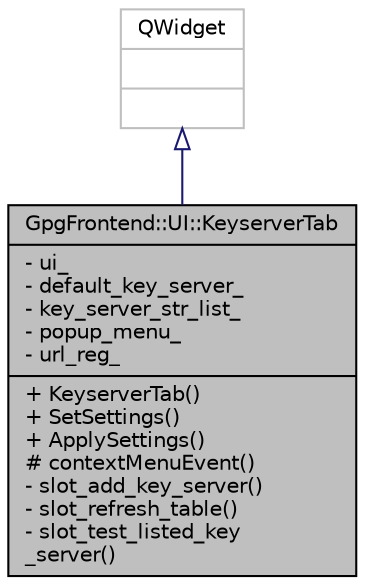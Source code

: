digraph "GpgFrontend::UI::KeyserverTab"
{
 // INTERACTIVE_SVG=YES
 // LATEX_PDF_SIZE
  edge [fontname="Helvetica",fontsize="10",labelfontname="Helvetica",labelfontsize="10"];
  node [fontname="Helvetica",fontsize="10",shape=record];
  Node1 [label="{GpgFrontend::UI::KeyserverTab\n|- ui_\l- default_key_server_\l- key_server_str_list_\l- popup_menu_\l- url_reg_\l|+ KeyserverTab()\l+ SetSettings()\l+ ApplySettings()\l# contextMenuEvent()\l- slot_add_key_server()\l- slot_refresh_table()\l- slot_test_listed_key\l_server()\l}",height=0.2,width=0.4,color="black", fillcolor="grey75", style="filled", fontcolor="black",tooltip=" "];
  Node2 -> Node1 [dir="back",color="midnightblue",fontsize="10",style="solid",arrowtail="onormal",fontname="Helvetica"];
  Node2 [label="{QWidget\n||}",height=0.2,width=0.4,color="grey75", fillcolor="white", style="filled",tooltip=" "];
}
